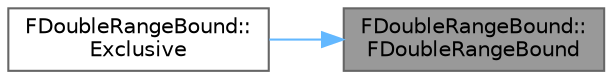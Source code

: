 digraph "FDoubleRangeBound::FDoubleRangeBound"
{
 // INTERACTIVE_SVG=YES
 // LATEX_PDF_SIZE
  bgcolor="transparent";
  edge [fontname=Helvetica,fontsize=10,labelfontname=Helvetica,labelfontsize=10];
  node [fontname=Helvetica,fontsize=10,shape=box,height=0.2,width=0.4];
  rankdir="RL";
  Node1 [id="Node000001",label="FDoubleRangeBound::\lFDoubleRangeBound",height=0.2,width=0.4,color="gray40", fillcolor="grey60", style="filled", fontcolor="black",tooltip=" "];
  Node1 -> Node2 [id="edge1_Node000001_Node000002",dir="back",color="steelblue1",style="solid",tooltip=" "];
  Node2 [id="Node000002",label="FDoubleRangeBound::\lExclusive",height=0.2,width=0.4,color="grey40", fillcolor="white", style="filled",URL="$d7/d0b/structFDoubleRangeBound.html#ab1b8a5785f686ddf376d2fe035bc2350",tooltip=" "];
}

